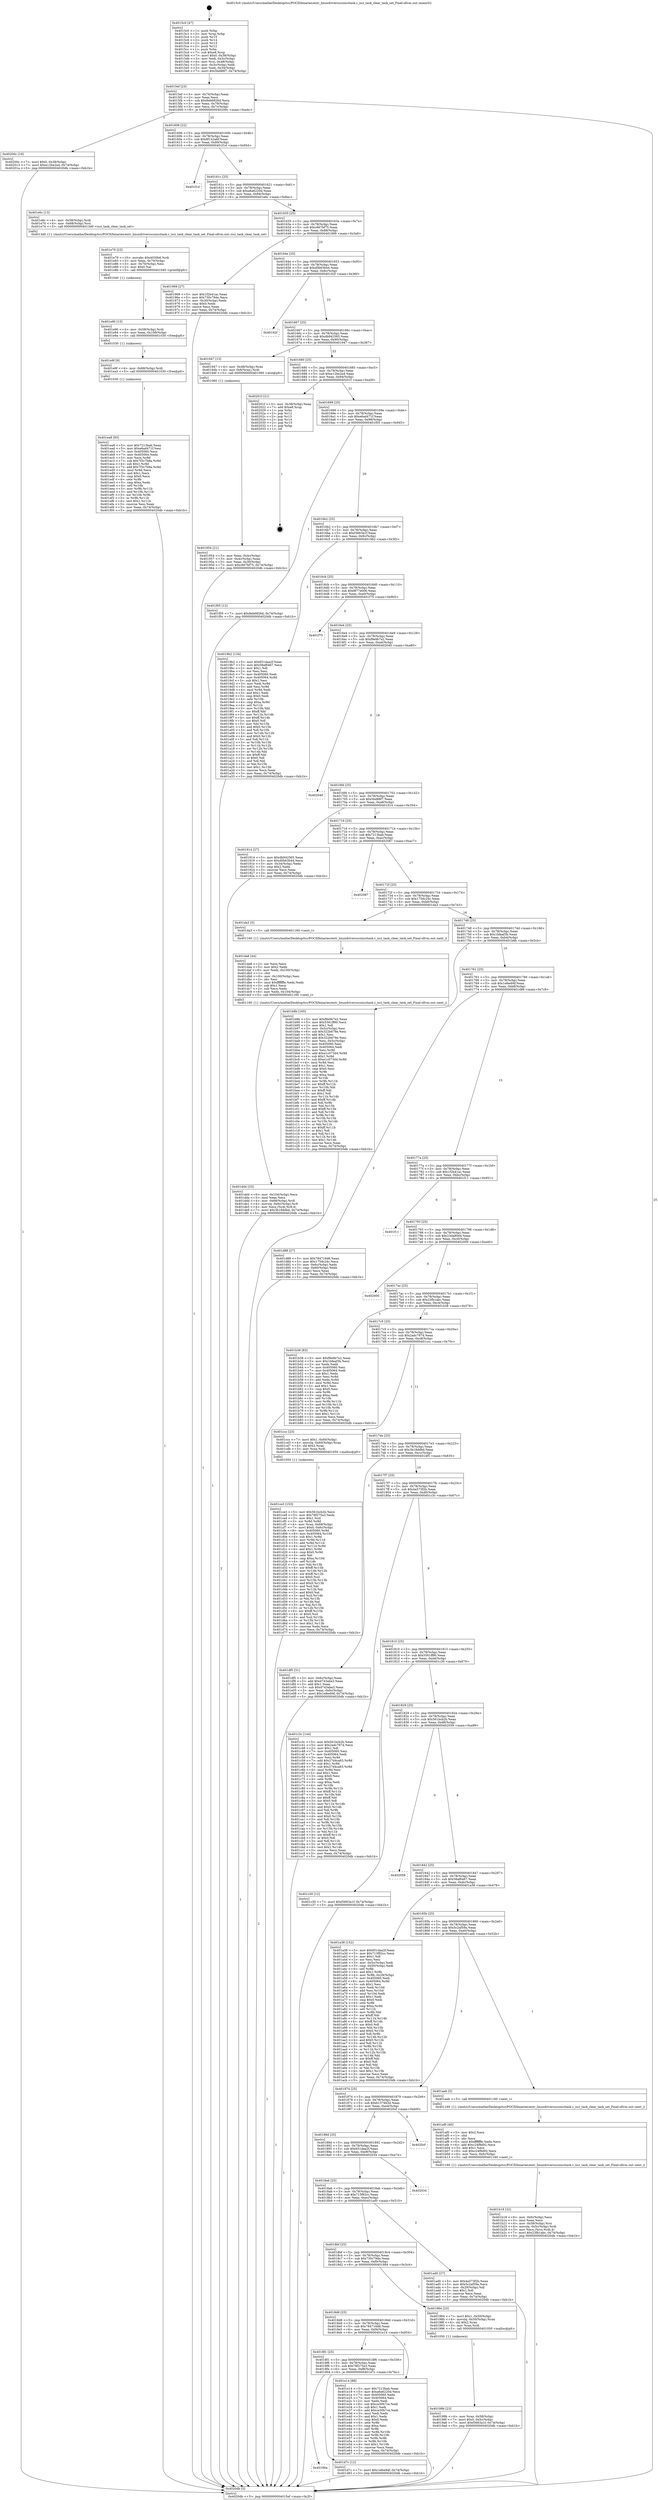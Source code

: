 digraph "0x4015c0" {
  label = "0x4015c0 (/mnt/c/Users/mathe/Desktop/tcc/POCII/binaries/extr_linuxdriversscsiiscitask.c_isci_task_clear_task_set_Final-ollvm.out::main(0))"
  labelloc = "t"
  node[shape=record]

  Entry [label="",width=0.3,height=0.3,shape=circle,fillcolor=black,style=filled]
  "0x4015ef" [label="{
     0x4015ef [23]\l
     | [instrs]\l
     &nbsp;&nbsp;0x4015ef \<+3\>: mov -0x74(%rbp),%eax\l
     &nbsp;&nbsp;0x4015f2 \<+2\>: mov %eax,%ecx\l
     &nbsp;&nbsp;0x4015f4 \<+6\>: sub $0x8eb6826d,%ecx\l
     &nbsp;&nbsp;0x4015fa \<+3\>: mov %eax,-0x78(%rbp)\l
     &nbsp;&nbsp;0x4015fd \<+3\>: mov %ecx,-0x7c(%rbp)\l
     &nbsp;&nbsp;0x401600 \<+6\>: je 000000000040200c \<main+0xa4c\>\l
  }"]
  "0x40200c" [label="{
     0x40200c [19]\l
     | [instrs]\l
     &nbsp;&nbsp;0x40200c \<+7\>: movl $0x0,-0x38(%rbp)\l
     &nbsp;&nbsp;0x402013 \<+7\>: movl $0xe12be2a4,-0x74(%rbp)\l
     &nbsp;&nbsp;0x40201a \<+5\>: jmp 00000000004020db \<main+0xb1b\>\l
  }"]
  "0x401606" [label="{
     0x401606 [22]\l
     | [instrs]\l
     &nbsp;&nbsp;0x401606 \<+5\>: jmp 000000000040160b \<main+0x4b\>\l
     &nbsp;&nbsp;0x40160b \<+3\>: mov -0x78(%rbp),%eax\l
     &nbsp;&nbsp;0x40160e \<+5\>: sub $0x8f142a6f,%eax\l
     &nbsp;&nbsp;0x401613 \<+3\>: mov %eax,-0x80(%rbp)\l
     &nbsp;&nbsp;0x401616 \<+6\>: je 0000000000401f1d \<main+0x95d\>\l
  }"]
  Exit [label="",width=0.3,height=0.3,shape=circle,fillcolor=black,style=filled,peripheries=2]
  "0x401f1d" [label="{
     0x401f1d\l
  }", style=dashed]
  "0x40161c" [label="{
     0x40161c [25]\l
     | [instrs]\l
     &nbsp;&nbsp;0x40161c \<+5\>: jmp 0000000000401621 \<main+0x61\>\l
     &nbsp;&nbsp;0x401621 \<+3\>: mov -0x78(%rbp),%eax\l
     &nbsp;&nbsp;0x401624 \<+5\>: sub $0xa6a6220d,%eax\l
     &nbsp;&nbsp;0x401629 \<+6\>: mov %eax,-0x84(%rbp)\l
     &nbsp;&nbsp;0x40162f \<+6\>: je 0000000000401e6c \<main+0x8ac\>\l
  }"]
  "0x401ea8" [label="{
     0x401ea8 [93]\l
     | [instrs]\l
     &nbsp;&nbsp;0x401ea8 \<+5\>: mov $0x7213bab,%eax\l
     &nbsp;&nbsp;0x401ead \<+5\>: mov $0xe6ad471f,%esi\l
     &nbsp;&nbsp;0x401eb2 \<+7\>: mov 0x405060,%ecx\l
     &nbsp;&nbsp;0x401eb9 \<+7\>: mov 0x405064,%edx\l
     &nbsp;&nbsp;0x401ec0 \<+3\>: mov %ecx,%r8d\l
     &nbsp;&nbsp;0x401ec3 \<+7\>: sub $0x7f3c7b8a,%r8d\l
     &nbsp;&nbsp;0x401eca \<+4\>: sub $0x1,%r8d\l
     &nbsp;&nbsp;0x401ece \<+7\>: add $0x7f3c7b8a,%r8d\l
     &nbsp;&nbsp;0x401ed5 \<+4\>: imul %r8d,%ecx\l
     &nbsp;&nbsp;0x401ed9 \<+3\>: and $0x1,%ecx\l
     &nbsp;&nbsp;0x401edc \<+3\>: cmp $0x0,%ecx\l
     &nbsp;&nbsp;0x401edf \<+4\>: sete %r9b\l
     &nbsp;&nbsp;0x401ee3 \<+3\>: cmp $0xa,%edx\l
     &nbsp;&nbsp;0x401ee6 \<+4\>: setl %r10b\l
     &nbsp;&nbsp;0x401eea \<+3\>: mov %r9b,%r11b\l
     &nbsp;&nbsp;0x401eed \<+3\>: and %r10b,%r11b\l
     &nbsp;&nbsp;0x401ef0 \<+3\>: xor %r10b,%r9b\l
     &nbsp;&nbsp;0x401ef3 \<+3\>: or %r9b,%r11b\l
     &nbsp;&nbsp;0x401ef6 \<+4\>: test $0x1,%r11b\l
     &nbsp;&nbsp;0x401efa \<+3\>: cmovne %esi,%eax\l
     &nbsp;&nbsp;0x401efd \<+3\>: mov %eax,-0x74(%rbp)\l
     &nbsp;&nbsp;0x401f00 \<+5\>: jmp 00000000004020db \<main+0xb1b\>\l
  }"]
  "0x401e6c" [label="{
     0x401e6c [13]\l
     | [instrs]\l
     &nbsp;&nbsp;0x401e6c \<+4\>: mov -0x58(%rbp),%rdi\l
     &nbsp;&nbsp;0x401e70 \<+4\>: mov -0x68(%rbp),%rsi\l
     &nbsp;&nbsp;0x401e74 \<+5\>: call 00000000004013d0 \<isci_task_clear_task_set\>\l
     | [calls]\l
     &nbsp;&nbsp;0x4013d0 \{1\} (/mnt/c/Users/mathe/Desktop/tcc/POCII/binaries/extr_linuxdriversscsiiscitask.c_isci_task_clear_task_set_Final-ollvm.out::isci_task_clear_task_set)\l
  }"]
  "0x401635" [label="{
     0x401635 [25]\l
     | [instrs]\l
     &nbsp;&nbsp;0x401635 \<+5\>: jmp 000000000040163a \<main+0x7a\>\l
     &nbsp;&nbsp;0x40163a \<+3\>: mov -0x78(%rbp),%eax\l
     &nbsp;&nbsp;0x40163d \<+5\>: sub $0xc667bf75,%eax\l
     &nbsp;&nbsp;0x401642 \<+6\>: mov %eax,-0x88(%rbp)\l
     &nbsp;&nbsp;0x401648 \<+6\>: je 0000000000401969 \<main+0x3a9\>\l
  }"]
  "0x401e9f" [label="{
     0x401e9f [9]\l
     | [instrs]\l
     &nbsp;&nbsp;0x401e9f \<+4\>: mov -0x68(%rbp),%rdi\l
     &nbsp;&nbsp;0x401ea3 \<+5\>: call 0000000000401030 \<free@plt\>\l
     | [calls]\l
     &nbsp;&nbsp;0x401030 \{1\} (unknown)\l
  }"]
  "0x401969" [label="{
     0x401969 [27]\l
     | [instrs]\l
     &nbsp;&nbsp;0x401969 \<+5\>: mov $0x1f2b41ac,%eax\l
     &nbsp;&nbsp;0x40196e \<+5\>: mov $0x730c79de,%ecx\l
     &nbsp;&nbsp;0x401973 \<+3\>: mov -0x30(%rbp),%edx\l
     &nbsp;&nbsp;0x401976 \<+3\>: cmp $0x0,%edx\l
     &nbsp;&nbsp;0x401979 \<+3\>: cmove %ecx,%eax\l
     &nbsp;&nbsp;0x40197c \<+3\>: mov %eax,-0x74(%rbp)\l
     &nbsp;&nbsp;0x40197f \<+5\>: jmp 00000000004020db \<main+0xb1b\>\l
  }"]
  "0x40164e" [label="{
     0x40164e [25]\l
     | [instrs]\l
     &nbsp;&nbsp;0x40164e \<+5\>: jmp 0000000000401653 \<main+0x93\>\l
     &nbsp;&nbsp;0x401653 \<+3\>: mov -0x78(%rbp),%eax\l
     &nbsp;&nbsp;0x401656 \<+5\>: sub $0xd0b63b44,%eax\l
     &nbsp;&nbsp;0x40165b \<+6\>: mov %eax,-0x8c(%rbp)\l
     &nbsp;&nbsp;0x401661 \<+6\>: je 000000000040192f \<main+0x36f\>\l
  }"]
  "0x401e90" [label="{
     0x401e90 [15]\l
     | [instrs]\l
     &nbsp;&nbsp;0x401e90 \<+4\>: mov -0x58(%rbp),%rdi\l
     &nbsp;&nbsp;0x401e94 \<+6\>: mov %eax,-0x108(%rbp)\l
     &nbsp;&nbsp;0x401e9a \<+5\>: call 0000000000401030 \<free@plt\>\l
     | [calls]\l
     &nbsp;&nbsp;0x401030 \{1\} (unknown)\l
  }"]
  "0x40192f" [label="{
     0x40192f\l
  }", style=dashed]
  "0x401667" [label="{
     0x401667 [25]\l
     | [instrs]\l
     &nbsp;&nbsp;0x401667 \<+5\>: jmp 000000000040166c \<main+0xac\>\l
     &nbsp;&nbsp;0x40166c \<+3\>: mov -0x78(%rbp),%eax\l
     &nbsp;&nbsp;0x40166f \<+5\>: sub $0xdb942565,%eax\l
     &nbsp;&nbsp;0x401674 \<+6\>: mov %eax,-0x90(%rbp)\l
     &nbsp;&nbsp;0x40167a \<+6\>: je 0000000000401947 \<main+0x387\>\l
  }"]
  "0x401e79" [label="{
     0x401e79 [23]\l
     | [instrs]\l
     &nbsp;&nbsp;0x401e79 \<+10\>: movabs $0x4030b6,%rdi\l
     &nbsp;&nbsp;0x401e83 \<+3\>: mov %eax,-0x70(%rbp)\l
     &nbsp;&nbsp;0x401e86 \<+3\>: mov -0x70(%rbp),%esi\l
     &nbsp;&nbsp;0x401e89 \<+2\>: mov $0x0,%al\l
     &nbsp;&nbsp;0x401e8b \<+5\>: call 0000000000401040 \<printf@plt\>\l
     | [calls]\l
     &nbsp;&nbsp;0x401040 \{1\} (unknown)\l
  }"]
  "0x401947" [label="{
     0x401947 [13]\l
     | [instrs]\l
     &nbsp;&nbsp;0x401947 \<+4\>: mov -0x48(%rbp),%rax\l
     &nbsp;&nbsp;0x40194b \<+4\>: mov 0x8(%rax),%rdi\l
     &nbsp;&nbsp;0x40194f \<+5\>: call 0000000000401060 \<atoi@plt\>\l
     | [calls]\l
     &nbsp;&nbsp;0x401060 \{1\} (unknown)\l
  }"]
  "0x401680" [label="{
     0x401680 [25]\l
     | [instrs]\l
     &nbsp;&nbsp;0x401680 \<+5\>: jmp 0000000000401685 \<main+0xc5\>\l
     &nbsp;&nbsp;0x401685 \<+3\>: mov -0x78(%rbp),%eax\l
     &nbsp;&nbsp;0x401688 \<+5\>: sub $0xe12be2a4,%eax\l
     &nbsp;&nbsp;0x40168d \<+6\>: mov %eax,-0x94(%rbp)\l
     &nbsp;&nbsp;0x401693 \<+6\>: je 000000000040201f \<main+0xa5f\>\l
  }"]
  "0x401dd4" [label="{
     0x401dd4 [33]\l
     | [instrs]\l
     &nbsp;&nbsp;0x401dd4 \<+6\>: mov -0x104(%rbp),%ecx\l
     &nbsp;&nbsp;0x401dda \<+3\>: imul %eax,%ecx\l
     &nbsp;&nbsp;0x401ddd \<+4\>: mov -0x68(%rbp),%rdi\l
     &nbsp;&nbsp;0x401de1 \<+4\>: movslq -0x6c(%rbp),%r8\l
     &nbsp;&nbsp;0x401de5 \<+4\>: mov %ecx,(%rdi,%r8,4)\l
     &nbsp;&nbsp;0x401de9 \<+7\>: movl $0x3b18ddbd,-0x74(%rbp)\l
     &nbsp;&nbsp;0x401df0 \<+5\>: jmp 00000000004020db \<main+0xb1b\>\l
  }"]
  "0x40201f" [label="{
     0x40201f [21]\l
     | [instrs]\l
     &nbsp;&nbsp;0x40201f \<+3\>: mov -0x38(%rbp),%eax\l
     &nbsp;&nbsp;0x402022 \<+7\>: add $0xe8,%rsp\l
     &nbsp;&nbsp;0x402029 \<+1\>: pop %rbx\l
     &nbsp;&nbsp;0x40202a \<+2\>: pop %r12\l
     &nbsp;&nbsp;0x40202c \<+2\>: pop %r13\l
     &nbsp;&nbsp;0x40202e \<+2\>: pop %r14\l
     &nbsp;&nbsp;0x402030 \<+2\>: pop %r15\l
     &nbsp;&nbsp;0x402032 \<+1\>: pop %rbp\l
     &nbsp;&nbsp;0x402033 \<+1\>: ret\l
  }"]
  "0x401699" [label="{
     0x401699 [25]\l
     | [instrs]\l
     &nbsp;&nbsp;0x401699 \<+5\>: jmp 000000000040169e \<main+0xde\>\l
     &nbsp;&nbsp;0x40169e \<+3\>: mov -0x78(%rbp),%eax\l
     &nbsp;&nbsp;0x4016a1 \<+5\>: sub $0xe6ad471f,%eax\l
     &nbsp;&nbsp;0x4016a6 \<+6\>: mov %eax,-0x98(%rbp)\l
     &nbsp;&nbsp;0x4016ac \<+6\>: je 0000000000401f05 \<main+0x945\>\l
  }"]
  "0x401da8" [label="{
     0x401da8 [44]\l
     | [instrs]\l
     &nbsp;&nbsp;0x401da8 \<+2\>: xor %ecx,%ecx\l
     &nbsp;&nbsp;0x401daa \<+5\>: mov $0x2,%edx\l
     &nbsp;&nbsp;0x401daf \<+6\>: mov %edx,-0x100(%rbp)\l
     &nbsp;&nbsp;0x401db5 \<+1\>: cltd\l
     &nbsp;&nbsp;0x401db6 \<+6\>: mov -0x100(%rbp),%esi\l
     &nbsp;&nbsp;0x401dbc \<+2\>: idiv %esi\l
     &nbsp;&nbsp;0x401dbe \<+6\>: imul $0xfffffffe,%edx,%edx\l
     &nbsp;&nbsp;0x401dc4 \<+3\>: sub $0x1,%ecx\l
     &nbsp;&nbsp;0x401dc7 \<+2\>: sub %ecx,%edx\l
     &nbsp;&nbsp;0x401dc9 \<+6\>: mov %edx,-0x104(%rbp)\l
     &nbsp;&nbsp;0x401dcf \<+5\>: call 0000000000401160 \<next_i\>\l
     | [calls]\l
     &nbsp;&nbsp;0x401160 \{1\} (/mnt/c/Users/mathe/Desktop/tcc/POCII/binaries/extr_linuxdriversscsiiscitask.c_isci_task_clear_task_set_Final-ollvm.out::next_i)\l
  }"]
  "0x401f05" [label="{
     0x401f05 [12]\l
     | [instrs]\l
     &nbsp;&nbsp;0x401f05 \<+7\>: movl $0x8eb6826d,-0x74(%rbp)\l
     &nbsp;&nbsp;0x401f0c \<+5\>: jmp 00000000004020db \<main+0xb1b\>\l
  }"]
  "0x4016b2" [label="{
     0x4016b2 [25]\l
     | [instrs]\l
     &nbsp;&nbsp;0x4016b2 \<+5\>: jmp 00000000004016b7 \<main+0xf7\>\l
     &nbsp;&nbsp;0x4016b7 \<+3\>: mov -0x78(%rbp),%eax\l
     &nbsp;&nbsp;0x4016ba \<+5\>: sub $0xf3663a1f,%eax\l
     &nbsp;&nbsp;0x4016bf \<+6\>: mov %eax,-0x9c(%rbp)\l
     &nbsp;&nbsp;0x4016c5 \<+6\>: je 00000000004019b2 \<main+0x3f2\>\l
  }"]
  "0x40190a" [label="{
     0x40190a\l
  }", style=dashed]
  "0x4019b2" [label="{
     0x4019b2 [134]\l
     | [instrs]\l
     &nbsp;&nbsp;0x4019b2 \<+5\>: mov $0x651daa2f,%eax\l
     &nbsp;&nbsp;0x4019b7 \<+5\>: mov $0x58af6467,%ecx\l
     &nbsp;&nbsp;0x4019bc \<+2\>: mov $0x1,%dl\l
     &nbsp;&nbsp;0x4019be \<+2\>: xor %esi,%esi\l
     &nbsp;&nbsp;0x4019c0 \<+7\>: mov 0x405060,%edi\l
     &nbsp;&nbsp;0x4019c7 \<+8\>: mov 0x405064,%r8d\l
     &nbsp;&nbsp;0x4019cf \<+3\>: sub $0x1,%esi\l
     &nbsp;&nbsp;0x4019d2 \<+3\>: mov %edi,%r9d\l
     &nbsp;&nbsp;0x4019d5 \<+3\>: add %esi,%r9d\l
     &nbsp;&nbsp;0x4019d8 \<+4\>: imul %r9d,%edi\l
     &nbsp;&nbsp;0x4019dc \<+3\>: and $0x1,%edi\l
     &nbsp;&nbsp;0x4019df \<+3\>: cmp $0x0,%edi\l
     &nbsp;&nbsp;0x4019e2 \<+4\>: sete %r10b\l
     &nbsp;&nbsp;0x4019e6 \<+4\>: cmp $0xa,%r8d\l
     &nbsp;&nbsp;0x4019ea \<+4\>: setl %r11b\l
     &nbsp;&nbsp;0x4019ee \<+3\>: mov %r10b,%bl\l
     &nbsp;&nbsp;0x4019f1 \<+3\>: xor $0xff,%bl\l
     &nbsp;&nbsp;0x4019f4 \<+3\>: mov %r11b,%r14b\l
     &nbsp;&nbsp;0x4019f7 \<+4\>: xor $0xff,%r14b\l
     &nbsp;&nbsp;0x4019fb \<+3\>: xor $0x0,%dl\l
     &nbsp;&nbsp;0x4019fe \<+3\>: mov %bl,%r15b\l
     &nbsp;&nbsp;0x401a01 \<+4\>: and $0x0,%r15b\l
     &nbsp;&nbsp;0x401a05 \<+3\>: and %dl,%r10b\l
     &nbsp;&nbsp;0x401a08 \<+3\>: mov %r14b,%r12b\l
     &nbsp;&nbsp;0x401a0b \<+4\>: and $0x0,%r12b\l
     &nbsp;&nbsp;0x401a0f \<+3\>: and %dl,%r11b\l
     &nbsp;&nbsp;0x401a12 \<+3\>: or %r10b,%r15b\l
     &nbsp;&nbsp;0x401a15 \<+3\>: or %r11b,%r12b\l
     &nbsp;&nbsp;0x401a18 \<+3\>: xor %r12b,%r15b\l
     &nbsp;&nbsp;0x401a1b \<+3\>: or %r14b,%bl\l
     &nbsp;&nbsp;0x401a1e \<+3\>: xor $0xff,%bl\l
     &nbsp;&nbsp;0x401a21 \<+3\>: or $0x0,%dl\l
     &nbsp;&nbsp;0x401a24 \<+2\>: and %dl,%bl\l
     &nbsp;&nbsp;0x401a26 \<+3\>: or %bl,%r15b\l
     &nbsp;&nbsp;0x401a29 \<+4\>: test $0x1,%r15b\l
     &nbsp;&nbsp;0x401a2d \<+3\>: cmovne %ecx,%eax\l
     &nbsp;&nbsp;0x401a30 \<+3\>: mov %eax,-0x74(%rbp)\l
     &nbsp;&nbsp;0x401a33 \<+5\>: jmp 00000000004020db \<main+0xb1b\>\l
  }"]
  "0x4016cb" [label="{
     0x4016cb [25]\l
     | [instrs]\l
     &nbsp;&nbsp;0x4016cb \<+5\>: jmp 00000000004016d0 \<main+0x110\>\l
     &nbsp;&nbsp;0x4016d0 \<+3\>: mov -0x78(%rbp),%eax\l
     &nbsp;&nbsp;0x4016d3 \<+5\>: sub $0xf877e006,%eax\l
     &nbsp;&nbsp;0x4016d8 \<+6\>: mov %eax,-0xa0(%rbp)\l
     &nbsp;&nbsp;0x4016de \<+6\>: je 0000000000401f75 \<main+0x9b5\>\l
  }"]
  "0x401d7c" [label="{
     0x401d7c [12]\l
     | [instrs]\l
     &nbsp;&nbsp;0x401d7c \<+7\>: movl $0x1efee94f,-0x74(%rbp)\l
     &nbsp;&nbsp;0x401d83 \<+5\>: jmp 00000000004020db \<main+0xb1b\>\l
  }"]
  "0x401f75" [label="{
     0x401f75\l
  }", style=dashed]
  "0x4016e4" [label="{
     0x4016e4 [25]\l
     | [instrs]\l
     &nbsp;&nbsp;0x4016e4 \<+5\>: jmp 00000000004016e9 \<main+0x129\>\l
     &nbsp;&nbsp;0x4016e9 \<+3\>: mov -0x78(%rbp),%eax\l
     &nbsp;&nbsp;0x4016ec \<+5\>: sub $0xf9e9b7e2,%eax\l
     &nbsp;&nbsp;0x4016f1 \<+6\>: mov %eax,-0xa4(%rbp)\l
     &nbsp;&nbsp;0x4016f7 \<+6\>: je 0000000000402040 \<main+0xa80\>\l
  }"]
  "0x4018f1" [label="{
     0x4018f1 [25]\l
     | [instrs]\l
     &nbsp;&nbsp;0x4018f1 \<+5\>: jmp 00000000004018f6 \<main+0x336\>\l
     &nbsp;&nbsp;0x4018f6 \<+3\>: mov -0x78(%rbp),%eax\l
     &nbsp;&nbsp;0x4018f9 \<+5\>: sub $0x78f275a3,%eax\l
     &nbsp;&nbsp;0x4018fe \<+6\>: mov %eax,-0xf8(%rbp)\l
     &nbsp;&nbsp;0x401904 \<+6\>: je 0000000000401d7c \<main+0x7bc\>\l
  }"]
  "0x402040" [label="{
     0x402040\l
  }", style=dashed]
  "0x4016fd" [label="{
     0x4016fd [25]\l
     | [instrs]\l
     &nbsp;&nbsp;0x4016fd \<+5\>: jmp 0000000000401702 \<main+0x142\>\l
     &nbsp;&nbsp;0x401702 \<+3\>: mov -0x78(%rbp),%eax\l
     &nbsp;&nbsp;0x401705 \<+5\>: sub $0x5bd88f7,%eax\l
     &nbsp;&nbsp;0x40170a \<+6\>: mov %eax,-0xa8(%rbp)\l
     &nbsp;&nbsp;0x401710 \<+6\>: je 0000000000401914 \<main+0x354\>\l
  }"]
  "0x401e14" [label="{
     0x401e14 [88]\l
     | [instrs]\l
     &nbsp;&nbsp;0x401e14 \<+5\>: mov $0x7213bab,%eax\l
     &nbsp;&nbsp;0x401e19 \<+5\>: mov $0xa6a6220d,%ecx\l
     &nbsp;&nbsp;0x401e1e \<+7\>: mov 0x405060,%edx\l
     &nbsp;&nbsp;0x401e25 \<+7\>: mov 0x405064,%esi\l
     &nbsp;&nbsp;0x401e2c \<+2\>: mov %edx,%edi\l
     &nbsp;&nbsp;0x401e2e \<+6\>: sub $0xce30b7ce,%edi\l
     &nbsp;&nbsp;0x401e34 \<+3\>: sub $0x1,%edi\l
     &nbsp;&nbsp;0x401e37 \<+6\>: add $0xce30b7ce,%edi\l
     &nbsp;&nbsp;0x401e3d \<+3\>: imul %edi,%edx\l
     &nbsp;&nbsp;0x401e40 \<+3\>: and $0x1,%edx\l
     &nbsp;&nbsp;0x401e43 \<+3\>: cmp $0x0,%edx\l
     &nbsp;&nbsp;0x401e46 \<+4\>: sete %r8b\l
     &nbsp;&nbsp;0x401e4a \<+3\>: cmp $0xa,%esi\l
     &nbsp;&nbsp;0x401e4d \<+4\>: setl %r9b\l
     &nbsp;&nbsp;0x401e51 \<+3\>: mov %r8b,%r10b\l
     &nbsp;&nbsp;0x401e54 \<+3\>: and %r9b,%r10b\l
     &nbsp;&nbsp;0x401e57 \<+3\>: xor %r9b,%r8b\l
     &nbsp;&nbsp;0x401e5a \<+3\>: or %r8b,%r10b\l
     &nbsp;&nbsp;0x401e5d \<+4\>: test $0x1,%r10b\l
     &nbsp;&nbsp;0x401e61 \<+3\>: cmovne %ecx,%eax\l
     &nbsp;&nbsp;0x401e64 \<+3\>: mov %eax,-0x74(%rbp)\l
     &nbsp;&nbsp;0x401e67 \<+5\>: jmp 00000000004020db \<main+0xb1b\>\l
  }"]
  "0x401914" [label="{
     0x401914 [27]\l
     | [instrs]\l
     &nbsp;&nbsp;0x401914 \<+5\>: mov $0xdb942565,%eax\l
     &nbsp;&nbsp;0x401919 \<+5\>: mov $0xd0b63b44,%ecx\l
     &nbsp;&nbsp;0x40191e \<+3\>: mov -0x34(%rbp),%edx\l
     &nbsp;&nbsp;0x401921 \<+3\>: cmp $0x2,%edx\l
     &nbsp;&nbsp;0x401924 \<+3\>: cmovne %ecx,%eax\l
     &nbsp;&nbsp;0x401927 \<+3\>: mov %eax,-0x74(%rbp)\l
     &nbsp;&nbsp;0x40192a \<+5\>: jmp 00000000004020db \<main+0xb1b\>\l
  }"]
  "0x401716" [label="{
     0x401716 [25]\l
     | [instrs]\l
     &nbsp;&nbsp;0x401716 \<+5\>: jmp 000000000040171b \<main+0x15b\>\l
     &nbsp;&nbsp;0x40171b \<+3\>: mov -0x78(%rbp),%eax\l
     &nbsp;&nbsp;0x40171e \<+5\>: sub $0x7213bab,%eax\l
     &nbsp;&nbsp;0x401723 \<+6\>: mov %eax,-0xac(%rbp)\l
     &nbsp;&nbsp;0x401729 \<+6\>: je 0000000000402087 \<main+0xac7\>\l
  }"]
  "0x4020db" [label="{
     0x4020db [5]\l
     | [instrs]\l
     &nbsp;&nbsp;0x4020db \<+5\>: jmp 00000000004015ef \<main+0x2f\>\l
  }"]
  "0x4015c0" [label="{
     0x4015c0 [47]\l
     | [instrs]\l
     &nbsp;&nbsp;0x4015c0 \<+1\>: push %rbp\l
     &nbsp;&nbsp;0x4015c1 \<+3\>: mov %rsp,%rbp\l
     &nbsp;&nbsp;0x4015c4 \<+2\>: push %r15\l
     &nbsp;&nbsp;0x4015c6 \<+2\>: push %r14\l
     &nbsp;&nbsp;0x4015c8 \<+2\>: push %r13\l
     &nbsp;&nbsp;0x4015ca \<+2\>: push %r12\l
     &nbsp;&nbsp;0x4015cc \<+1\>: push %rbx\l
     &nbsp;&nbsp;0x4015cd \<+7\>: sub $0xe8,%rsp\l
     &nbsp;&nbsp;0x4015d4 \<+7\>: movl $0x0,-0x38(%rbp)\l
     &nbsp;&nbsp;0x4015db \<+3\>: mov %edi,-0x3c(%rbp)\l
     &nbsp;&nbsp;0x4015de \<+4\>: mov %rsi,-0x48(%rbp)\l
     &nbsp;&nbsp;0x4015e2 \<+3\>: mov -0x3c(%rbp),%edi\l
     &nbsp;&nbsp;0x4015e5 \<+3\>: mov %edi,-0x34(%rbp)\l
     &nbsp;&nbsp;0x4015e8 \<+7\>: movl $0x5bd88f7,-0x74(%rbp)\l
  }"]
  "0x401954" [label="{
     0x401954 [21]\l
     | [instrs]\l
     &nbsp;&nbsp;0x401954 \<+3\>: mov %eax,-0x4c(%rbp)\l
     &nbsp;&nbsp;0x401957 \<+3\>: mov -0x4c(%rbp),%eax\l
     &nbsp;&nbsp;0x40195a \<+3\>: mov %eax,-0x30(%rbp)\l
     &nbsp;&nbsp;0x40195d \<+7\>: movl $0xc667bf75,-0x74(%rbp)\l
     &nbsp;&nbsp;0x401964 \<+5\>: jmp 00000000004020db \<main+0xb1b\>\l
  }"]
  "0x401ce3" [label="{
     0x401ce3 [153]\l
     | [instrs]\l
     &nbsp;&nbsp;0x401ce3 \<+5\>: mov $0x561bcb2b,%ecx\l
     &nbsp;&nbsp;0x401ce8 \<+5\>: mov $0x78f275a3,%edx\l
     &nbsp;&nbsp;0x401ced \<+3\>: mov $0x1,%sil\l
     &nbsp;&nbsp;0x401cf0 \<+3\>: xor %r8d,%r8d\l
     &nbsp;&nbsp;0x401cf3 \<+4\>: mov %rax,-0x68(%rbp)\l
     &nbsp;&nbsp;0x401cf7 \<+7\>: movl $0x0,-0x6c(%rbp)\l
     &nbsp;&nbsp;0x401cfe \<+8\>: mov 0x405060,%r9d\l
     &nbsp;&nbsp;0x401d06 \<+8\>: mov 0x405064,%r10d\l
     &nbsp;&nbsp;0x401d0e \<+4\>: sub $0x1,%r8d\l
     &nbsp;&nbsp;0x401d12 \<+3\>: mov %r9d,%r11d\l
     &nbsp;&nbsp;0x401d15 \<+3\>: add %r8d,%r11d\l
     &nbsp;&nbsp;0x401d18 \<+4\>: imul %r11d,%r9d\l
     &nbsp;&nbsp;0x401d1c \<+4\>: and $0x1,%r9d\l
     &nbsp;&nbsp;0x401d20 \<+4\>: cmp $0x0,%r9d\l
     &nbsp;&nbsp;0x401d24 \<+3\>: sete %bl\l
     &nbsp;&nbsp;0x401d27 \<+4\>: cmp $0xa,%r10d\l
     &nbsp;&nbsp;0x401d2b \<+4\>: setl %r14b\l
     &nbsp;&nbsp;0x401d2f \<+3\>: mov %bl,%r15b\l
     &nbsp;&nbsp;0x401d32 \<+4\>: xor $0xff,%r15b\l
     &nbsp;&nbsp;0x401d36 \<+3\>: mov %r14b,%r12b\l
     &nbsp;&nbsp;0x401d39 \<+4\>: xor $0xff,%r12b\l
     &nbsp;&nbsp;0x401d3d \<+4\>: xor $0x0,%sil\l
     &nbsp;&nbsp;0x401d41 \<+3\>: mov %r15b,%r13b\l
     &nbsp;&nbsp;0x401d44 \<+4\>: and $0x0,%r13b\l
     &nbsp;&nbsp;0x401d48 \<+3\>: and %sil,%bl\l
     &nbsp;&nbsp;0x401d4b \<+3\>: mov %r12b,%al\l
     &nbsp;&nbsp;0x401d4e \<+2\>: and $0x0,%al\l
     &nbsp;&nbsp;0x401d50 \<+3\>: and %sil,%r14b\l
     &nbsp;&nbsp;0x401d53 \<+3\>: or %bl,%r13b\l
     &nbsp;&nbsp;0x401d56 \<+3\>: or %r14b,%al\l
     &nbsp;&nbsp;0x401d59 \<+3\>: xor %al,%r13b\l
     &nbsp;&nbsp;0x401d5c \<+3\>: or %r12b,%r15b\l
     &nbsp;&nbsp;0x401d5f \<+4\>: xor $0xff,%r15b\l
     &nbsp;&nbsp;0x401d63 \<+4\>: or $0x0,%sil\l
     &nbsp;&nbsp;0x401d67 \<+3\>: and %sil,%r15b\l
     &nbsp;&nbsp;0x401d6a \<+3\>: or %r15b,%r13b\l
     &nbsp;&nbsp;0x401d6d \<+4\>: test $0x1,%r13b\l
     &nbsp;&nbsp;0x401d71 \<+3\>: cmovne %edx,%ecx\l
     &nbsp;&nbsp;0x401d74 \<+3\>: mov %ecx,-0x74(%rbp)\l
     &nbsp;&nbsp;0x401d77 \<+5\>: jmp 00000000004020db \<main+0xb1b\>\l
  }"]
  "0x402087" [label="{
     0x402087\l
  }", style=dashed]
  "0x40172f" [label="{
     0x40172f [25]\l
     | [instrs]\l
     &nbsp;&nbsp;0x40172f \<+5\>: jmp 0000000000401734 \<main+0x174\>\l
     &nbsp;&nbsp;0x401734 \<+3\>: mov -0x78(%rbp),%eax\l
     &nbsp;&nbsp;0x401737 \<+5\>: sub $0x175dc24c,%eax\l
     &nbsp;&nbsp;0x40173c \<+6\>: mov %eax,-0xb0(%rbp)\l
     &nbsp;&nbsp;0x401742 \<+6\>: je 0000000000401da3 \<main+0x7e3\>\l
  }"]
  "0x401b18" [label="{
     0x401b18 [32]\l
     | [instrs]\l
     &nbsp;&nbsp;0x401b18 \<+6\>: mov -0xfc(%rbp),%ecx\l
     &nbsp;&nbsp;0x401b1e \<+3\>: imul %eax,%ecx\l
     &nbsp;&nbsp;0x401b21 \<+4\>: mov -0x58(%rbp),%rsi\l
     &nbsp;&nbsp;0x401b25 \<+4\>: movslq -0x5c(%rbp),%rdi\l
     &nbsp;&nbsp;0x401b29 \<+3\>: mov %ecx,(%rsi,%rdi,4)\l
     &nbsp;&nbsp;0x401b2c \<+7\>: movl $0x23fb1abc,-0x74(%rbp)\l
     &nbsp;&nbsp;0x401b33 \<+5\>: jmp 00000000004020db \<main+0xb1b\>\l
  }"]
  "0x401da3" [label="{
     0x401da3 [5]\l
     | [instrs]\l
     &nbsp;&nbsp;0x401da3 \<+5\>: call 0000000000401160 \<next_i\>\l
     | [calls]\l
     &nbsp;&nbsp;0x401160 \{1\} (/mnt/c/Users/mathe/Desktop/tcc/POCII/binaries/extr_linuxdriversscsiiscitask.c_isci_task_clear_task_set_Final-ollvm.out::next_i)\l
  }"]
  "0x401748" [label="{
     0x401748 [25]\l
     | [instrs]\l
     &nbsp;&nbsp;0x401748 \<+5\>: jmp 000000000040174d \<main+0x18d\>\l
     &nbsp;&nbsp;0x40174d \<+3\>: mov -0x78(%rbp),%eax\l
     &nbsp;&nbsp;0x401750 \<+5\>: sub $0x1bfaaf3b,%eax\l
     &nbsp;&nbsp;0x401755 \<+6\>: mov %eax,-0xb4(%rbp)\l
     &nbsp;&nbsp;0x40175b \<+6\>: je 0000000000401b8b \<main+0x5cb\>\l
  }"]
  "0x401af0" [label="{
     0x401af0 [40]\l
     | [instrs]\l
     &nbsp;&nbsp;0x401af0 \<+5\>: mov $0x2,%ecx\l
     &nbsp;&nbsp;0x401af5 \<+1\>: cltd\l
     &nbsp;&nbsp;0x401af6 \<+2\>: idiv %ecx\l
     &nbsp;&nbsp;0x401af8 \<+6\>: imul $0xfffffffe,%edx,%ecx\l
     &nbsp;&nbsp;0x401afe \<+6\>: add $0xc24f9d92,%ecx\l
     &nbsp;&nbsp;0x401b04 \<+3\>: add $0x1,%ecx\l
     &nbsp;&nbsp;0x401b07 \<+6\>: sub $0xc24f9d92,%ecx\l
     &nbsp;&nbsp;0x401b0d \<+6\>: mov %ecx,-0xfc(%rbp)\l
     &nbsp;&nbsp;0x401b13 \<+5\>: call 0000000000401160 \<next_i\>\l
     | [calls]\l
     &nbsp;&nbsp;0x401160 \{1\} (/mnt/c/Users/mathe/Desktop/tcc/POCII/binaries/extr_linuxdriversscsiiscitask.c_isci_task_clear_task_set_Final-ollvm.out::next_i)\l
  }"]
  "0x401b8b" [label="{
     0x401b8b [165]\l
     | [instrs]\l
     &nbsp;&nbsp;0x401b8b \<+5\>: mov $0xf9e9b7e2,%eax\l
     &nbsp;&nbsp;0x401b90 \<+5\>: mov $0x5561ff90,%ecx\l
     &nbsp;&nbsp;0x401b95 \<+2\>: mov $0x1,%dl\l
     &nbsp;&nbsp;0x401b97 \<+3\>: mov -0x5c(%rbp),%esi\l
     &nbsp;&nbsp;0x401b9a \<+6\>: sub $0x322b678e,%esi\l
     &nbsp;&nbsp;0x401ba0 \<+3\>: add $0x1,%esi\l
     &nbsp;&nbsp;0x401ba3 \<+6\>: add $0x322b678e,%esi\l
     &nbsp;&nbsp;0x401ba9 \<+3\>: mov %esi,-0x5c(%rbp)\l
     &nbsp;&nbsp;0x401bac \<+7\>: mov 0x405060,%esi\l
     &nbsp;&nbsp;0x401bb3 \<+7\>: mov 0x405064,%edi\l
     &nbsp;&nbsp;0x401bba \<+3\>: mov %esi,%r8d\l
     &nbsp;&nbsp;0x401bbd \<+7\>: add $0xe1c073d4,%r8d\l
     &nbsp;&nbsp;0x401bc4 \<+4\>: sub $0x1,%r8d\l
     &nbsp;&nbsp;0x401bc8 \<+7\>: sub $0xe1c073d4,%r8d\l
     &nbsp;&nbsp;0x401bcf \<+4\>: imul %r8d,%esi\l
     &nbsp;&nbsp;0x401bd3 \<+3\>: and $0x1,%esi\l
     &nbsp;&nbsp;0x401bd6 \<+3\>: cmp $0x0,%esi\l
     &nbsp;&nbsp;0x401bd9 \<+4\>: sete %r9b\l
     &nbsp;&nbsp;0x401bdd \<+3\>: cmp $0xa,%edi\l
     &nbsp;&nbsp;0x401be0 \<+4\>: setl %r10b\l
     &nbsp;&nbsp;0x401be4 \<+3\>: mov %r9b,%r11b\l
     &nbsp;&nbsp;0x401be7 \<+4\>: xor $0xff,%r11b\l
     &nbsp;&nbsp;0x401beb \<+3\>: mov %r10b,%bl\l
     &nbsp;&nbsp;0x401bee \<+3\>: xor $0xff,%bl\l
     &nbsp;&nbsp;0x401bf1 \<+3\>: xor $0x1,%dl\l
     &nbsp;&nbsp;0x401bf4 \<+3\>: mov %r11b,%r14b\l
     &nbsp;&nbsp;0x401bf7 \<+4\>: and $0xff,%r14b\l
     &nbsp;&nbsp;0x401bfb \<+3\>: and %dl,%r9b\l
     &nbsp;&nbsp;0x401bfe \<+3\>: mov %bl,%r15b\l
     &nbsp;&nbsp;0x401c01 \<+4\>: and $0xff,%r15b\l
     &nbsp;&nbsp;0x401c05 \<+3\>: and %dl,%r10b\l
     &nbsp;&nbsp;0x401c08 \<+3\>: or %r9b,%r14b\l
     &nbsp;&nbsp;0x401c0b \<+3\>: or %r10b,%r15b\l
     &nbsp;&nbsp;0x401c0e \<+3\>: xor %r15b,%r14b\l
     &nbsp;&nbsp;0x401c11 \<+3\>: or %bl,%r11b\l
     &nbsp;&nbsp;0x401c14 \<+4\>: xor $0xff,%r11b\l
     &nbsp;&nbsp;0x401c18 \<+3\>: or $0x1,%dl\l
     &nbsp;&nbsp;0x401c1b \<+3\>: and %dl,%r11b\l
     &nbsp;&nbsp;0x401c1e \<+3\>: or %r11b,%r14b\l
     &nbsp;&nbsp;0x401c21 \<+4\>: test $0x1,%r14b\l
     &nbsp;&nbsp;0x401c25 \<+3\>: cmovne %ecx,%eax\l
     &nbsp;&nbsp;0x401c28 \<+3\>: mov %eax,-0x74(%rbp)\l
     &nbsp;&nbsp;0x401c2b \<+5\>: jmp 00000000004020db \<main+0xb1b\>\l
  }"]
  "0x401761" [label="{
     0x401761 [25]\l
     | [instrs]\l
     &nbsp;&nbsp;0x401761 \<+5\>: jmp 0000000000401766 \<main+0x1a6\>\l
     &nbsp;&nbsp;0x401766 \<+3\>: mov -0x78(%rbp),%eax\l
     &nbsp;&nbsp;0x401769 \<+5\>: sub $0x1efee94f,%eax\l
     &nbsp;&nbsp;0x40176e \<+6\>: mov %eax,-0xb8(%rbp)\l
     &nbsp;&nbsp;0x401774 \<+6\>: je 0000000000401d88 \<main+0x7c8\>\l
  }"]
  "0x40199b" [label="{
     0x40199b [23]\l
     | [instrs]\l
     &nbsp;&nbsp;0x40199b \<+4\>: mov %rax,-0x58(%rbp)\l
     &nbsp;&nbsp;0x40199f \<+7\>: movl $0x0,-0x5c(%rbp)\l
     &nbsp;&nbsp;0x4019a6 \<+7\>: movl $0xf3663a1f,-0x74(%rbp)\l
     &nbsp;&nbsp;0x4019ad \<+5\>: jmp 00000000004020db \<main+0xb1b\>\l
  }"]
  "0x401d88" [label="{
     0x401d88 [27]\l
     | [instrs]\l
     &nbsp;&nbsp;0x401d88 \<+5\>: mov $0x784716d8,%eax\l
     &nbsp;&nbsp;0x401d8d \<+5\>: mov $0x175dc24c,%ecx\l
     &nbsp;&nbsp;0x401d92 \<+3\>: mov -0x6c(%rbp),%edx\l
     &nbsp;&nbsp;0x401d95 \<+3\>: cmp -0x60(%rbp),%edx\l
     &nbsp;&nbsp;0x401d98 \<+3\>: cmovl %ecx,%eax\l
     &nbsp;&nbsp;0x401d9b \<+3\>: mov %eax,-0x74(%rbp)\l
     &nbsp;&nbsp;0x401d9e \<+5\>: jmp 00000000004020db \<main+0xb1b\>\l
  }"]
  "0x40177a" [label="{
     0x40177a [25]\l
     | [instrs]\l
     &nbsp;&nbsp;0x40177a \<+5\>: jmp 000000000040177f \<main+0x1bf\>\l
     &nbsp;&nbsp;0x40177f \<+3\>: mov -0x78(%rbp),%eax\l
     &nbsp;&nbsp;0x401782 \<+5\>: sub $0x1f2b41ac,%eax\l
     &nbsp;&nbsp;0x401787 \<+6\>: mov %eax,-0xbc(%rbp)\l
     &nbsp;&nbsp;0x40178d \<+6\>: je 0000000000401f11 \<main+0x951\>\l
  }"]
  "0x4018d8" [label="{
     0x4018d8 [25]\l
     | [instrs]\l
     &nbsp;&nbsp;0x4018d8 \<+5\>: jmp 00000000004018dd \<main+0x31d\>\l
     &nbsp;&nbsp;0x4018dd \<+3\>: mov -0x78(%rbp),%eax\l
     &nbsp;&nbsp;0x4018e0 \<+5\>: sub $0x784716d8,%eax\l
     &nbsp;&nbsp;0x4018e5 \<+6\>: mov %eax,-0xf4(%rbp)\l
     &nbsp;&nbsp;0x4018eb \<+6\>: je 0000000000401e14 \<main+0x854\>\l
  }"]
  "0x401f11" [label="{
     0x401f11\l
  }", style=dashed]
  "0x401793" [label="{
     0x401793 [25]\l
     | [instrs]\l
     &nbsp;&nbsp;0x401793 \<+5\>: jmp 0000000000401798 \<main+0x1d8\>\l
     &nbsp;&nbsp;0x401798 \<+3\>: mov -0x78(%rbp),%eax\l
     &nbsp;&nbsp;0x40179b \<+5\>: sub $0x23da80d4,%eax\l
     &nbsp;&nbsp;0x4017a0 \<+6\>: mov %eax,-0xc0(%rbp)\l
     &nbsp;&nbsp;0x4017a6 \<+6\>: je 0000000000402000 \<main+0xa40\>\l
  }"]
  "0x401984" [label="{
     0x401984 [23]\l
     | [instrs]\l
     &nbsp;&nbsp;0x401984 \<+7\>: movl $0x1,-0x50(%rbp)\l
     &nbsp;&nbsp;0x40198b \<+4\>: movslq -0x50(%rbp),%rax\l
     &nbsp;&nbsp;0x40198f \<+4\>: shl $0x2,%rax\l
     &nbsp;&nbsp;0x401993 \<+3\>: mov %rax,%rdi\l
     &nbsp;&nbsp;0x401996 \<+5\>: call 0000000000401050 \<malloc@plt\>\l
     | [calls]\l
     &nbsp;&nbsp;0x401050 \{1\} (unknown)\l
  }"]
  "0x402000" [label="{
     0x402000\l
  }", style=dashed]
  "0x4017ac" [label="{
     0x4017ac [25]\l
     | [instrs]\l
     &nbsp;&nbsp;0x4017ac \<+5\>: jmp 00000000004017b1 \<main+0x1f1\>\l
     &nbsp;&nbsp;0x4017b1 \<+3\>: mov -0x78(%rbp),%eax\l
     &nbsp;&nbsp;0x4017b4 \<+5\>: sub $0x23fb1abc,%eax\l
     &nbsp;&nbsp;0x4017b9 \<+6\>: mov %eax,-0xc4(%rbp)\l
     &nbsp;&nbsp;0x4017bf \<+6\>: je 0000000000401b38 \<main+0x578\>\l
  }"]
  "0x4018bf" [label="{
     0x4018bf [25]\l
     | [instrs]\l
     &nbsp;&nbsp;0x4018bf \<+5\>: jmp 00000000004018c4 \<main+0x304\>\l
     &nbsp;&nbsp;0x4018c4 \<+3\>: mov -0x78(%rbp),%eax\l
     &nbsp;&nbsp;0x4018c7 \<+5\>: sub $0x730c79de,%eax\l
     &nbsp;&nbsp;0x4018cc \<+6\>: mov %eax,-0xf0(%rbp)\l
     &nbsp;&nbsp;0x4018d2 \<+6\>: je 0000000000401984 \<main+0x3c4\>\l
  }"]
  "0x401b38" [label="{
     0x401b38 [83]\l
     | [instrs]\l
     &nbsp;&nbsp;0x401b38 \<+5\>: mov $0xf9e9b7e2,%eax\l
     &nbsp;&nbsp;0x401b3d \<+5\>: mov $0x1bfaaf3b,%ecx\l
     &nbsp;&nbsp;0x401b42 \<+2\>: xor %edx,%edx\l
     &nbsp;&nbsp;0x401b44 \<+7\>: mov 0x405060,%esi\l
     &nbsp;&nbsp;0x401b4b \<+7\>: mov 0x405064,%edi\l
     &nbsp;&nbsp;0x401b52 \<+3\>: sub $0x1,%edx\l
     &nbsp;&nbsp;0x401b55 \<+3\>: mov %esi,%r8d\l
     &nbsp;&nbsp;0x401b58 \<+3\>: add %edx,%r8d\l
     &nbsp;&nbsp;0x401b5b \<+4\>: imul %r8d,%esi\l
     &nbsp;&nbsp;0x401b5f \<+3\>: and $0x1,%esi\l
     &nbsp;&nbsp;0x401b62 \<+3\>: cmp $0x0,%esi\l
     &nbsp;&nbsp;0x401b65 \<+4\>: sete %r9b\l
     &nbsp;&nbsp;0x401b69 \<+3\>: cmp $0xa,%edi\l
     &nbsp;&nbsp;0x401b6c \<+4\>: setl %r10b\l
     &nbsp;&nbsp;0x401b70 \<+3\>: mov %r9b,%r11b\l
     &nbsp;&nbsp;0x401b73 \<+3\>: and %r10b,%r11b\l
     &nbsp;&nbsp;0x401b76 \<+3\>: xor %r10b,%r9b\l
     &nbsp;&nbsp;0x401b79 \<+3\>: or %r9b,%r11b\l
     &nbsp;&nbsp;0x401b7c \<+4\>: test $0x1,%r11b\l
     &nbsp;&nbsp;0x401b80 \<+3\>: cmovne %ecx,%eax\l
     &nbsp;&nbsp;0x401b83 \<+3\>: mov %eax,-0x74(%rbp)\l
     &nbsp;&nbsp;0x401b86 \<+5\>: jmp 00000000004020db \<main+0xb1b\>\l
  }"]
  "0x4017c5" [label="{
     0x4017c5 [25]\l
     | [instrs]\l
     &nbsp;&nbsp;0x4017c5 \<+5\>: jmp 00000000004017ca \<main+0x20a\>\l
     &nbsp;&nbsp;0x4017ca \<+3\>: mov -0x78(%rbp),%eax\l
     &nbsp;&nbsp;0x4017cd \<+5\>: sub $0x2adc787d,%eax\l
     &nbsp;&nbsp;0x4017d2 \<+6\>: mov %eax,-0xc8(%rbp)\l
     &nbsp;&nbsp;0x4017d8 \<+6\>: je 0000000000401ccc \<main+0x70c\>\l
  }"]
  "0x401ad0" [label="{
     0x401ad0 [27]\l
     | [instrs]\l
     &nbsp;&nbsp;0x401ad0 \<+5\>: mov $0x4a573f2b,%eax\l
     &nbsp;&nbsp;0x401ad5 \<+5\>: mov $0x5c2af59a,%ecx\l
     &nbsp;&nbsp;0x401ada \<+3\>: mov -0x29(%rbp),%dl\l
     &nbsp;&nbsp;0x401add \<+3\>: test $0x1,%dl\l
     &nbsp;&nbsp;0x401ae0 \<+3\>: cmovne %ecx,%eax\l
     &nbsp;&nbsp;0x401ae3 \<+3\>: mov %eax,-0x74(%rbp)\l
     &nbsp;&nbsp;0x401ae6 \<+5\>: jmp 00000000004020db \<main+0xb1b\>\l
  }"]
  "0x401ccc" [label="{
     0x401ccc [23]\l
     | [instrs]\l
     &nbsp;&nbsp;0x401ccc \<+7\>: movl $0x1,-0x60(%rbp)\l
     &nbsp;&nbsp;0x401cd3 \<+4\>: movslq -0x60(%rbp),%rax\l
     &nbsp;&nbsp;0x401cd7 \<+4\>: shl $0x2,%rax\l
     &nbsp;&nbsp;0x401cdb \<+3\>: mov %rax,%rdi\l
     &nbsp;&nbsp;0x401cde \<+5\>: call 0000000000401050 \<malloc@plt\>\l
     | [calls]\l
     &nbsp;&nbsp;0x401050 \{1\} (unknown)\l
  }"]
  "0x4017de" [label="{
     0x4017de [25]\l
     | [instrs]\l
     &nbsp;&nbsp;0x4017de \<+5\>: jmp 00000000004017e3 \<main+0x223\>\l
     &nbsp;&nbsp;0x4017e3 \<+3\>: mov -0x78(%rbp),%eax\l
     &nbsp;&nbsp;0x4017e6 \<+5\>: sub $0x3b18ddbd,%eax\l
     &nbsp;&nbsp;0x4017eb \<+6\>: mov %eax,-0xcc(%rbp)\l
     &nbsp;&nbsp;0x4017f1 \<+6\>: je 0000000000401df5 \<main+0x835\>\l
  }"]
  "0x4018a6" [label="{
     0x4018a6 [25]\l
     | [instrs]\l
     &nbsp;&nbsp;0x4018a6 \<+5\>: jmp 00000000004018ab \<main+0x2eb\>\l
     &nbsp;&nbsp;0x4018ab \<+3\>: mov -0x78(%rbp),%eax\l
     &nbsp;&nbsp;0x4018ae \<+5\>: sub $0x713f92cc,%eax\l
     &nbsp;&nbsp;0x4018b3 \<+6\>: mov %eax,-0xec(%rbp)\l
     &nbsp;&nbsp;0x4018b9 \<+6\>: je 0000000000401ad0 \<main+0x510\>\l
  }"]
  "0x401df5" [label="{
     0x401df5 [31]\l
     | [instrs]\l
     &nbsp;&nbsp;0x401df5 \<+3\>: mov -0x6c(%rbp),%eax\l
     &nbsp;&nbsp;0x401df8 \<+5\>: add $0xd743aba3,%eax\l
     &nbsp;&nbsp;0x401dfd \<+3\>: add $0x1,%eax\l
     &nbsp;&nbsp;0x401e00 \<+5\>: sub $0xd743aba3,%eax\l
     &nbsp;&nbsp;0x401e05 \<+3\>: mov %eax,-0x6c(%rbp)\l
     &nbsp;&nbsp;0x401e08 \<+7\>: movl $0x1efee94f,-0x74(%rbp)\l
     &nbsp;&nbsp;0x401e0f \<+5\>: jmp 00000000004020db \<main+0xb1b\>\l
  }"]
  "0x4017f7" [label="{
     0x4017f7 [25]\l
     | [instrs]\l
     &nbsp;&nbsp;0x4017f7 \<+5\>: jmp 00000000004017fc \<main+0x23c\>\l
     &nbsp;&nbsp;0x4017fc \<+3\>: mov -0x78(%rbp),%eax\l
     &nbsp;&nbsp;0x4017ff \<+5\>: sub $0x4a573f2b,%eax\l
     &nbsp;&nbsp;0x401804 \<+6\>: mov %eax,-0xd0(%rbp)\l
     &nbsp;&nbsp;0x40180a \<+6\>: je 0000000000401c3c \<main+0x67c\>\l
  }"]
  "0x402034" [label="{
     0x402034\l
  }", style=dashed]
  "0x401c3c" [label="{
     0x401c3c [144]\l
     | [instrs]\l
     &nbsp;&nbsp;0x401c3c \<+5\>: mov $0x561bcb2b,%eax\l
     &nbsp;&nbsp;0x401c41 \<+5\>: mov $0x2adc787d,%ecx\l
     &nbsp;&nbsp;0x401c46 \<+2\>: mov $0x1,%dl\l
     &nbsp;&nbsp;0x401c48 \<+7\>: mov 0x405060,%esi\l
     &nbsp;&nbsp;0x401c4f \<+7\>: mov 0x405064,%edi\l
     &nbsp;&nbsp;0x401c56 \<+3\>: mov %esi,%r8d\l
     &nbsp;&nbsp;0x401c59 \<+7\>: add $0x27d4ca83,%r8d\l
     &nbsp;&nbsp;0x401c60 \<+4\>: sub $0x1,%r8d\l
     &nbsp;&nbsp;0x401c64 \<+7\>: sub $0x27d4ca83,%r8d\l
     &nbsp;&nbsp;0x401c6b \<+4\>: imul %r8d,%esi\l
     &nbsp;&nbsp;0x401c6f \<+3\>: and $0x1,%esi\l
     &nbsp;&nbsp;0x401c72 \<+3\>: cmp $0x0,%esi\l
     &nbsp;&nbsp;0x401c75 \<+4\>: sete %r9b\l
     &nbsp;&nbsp;0x401c79 \<+3\>: cmp $0xa,%edi\l
     &nbsp;&nbsp;0x401c7c \<+4\>: setl %r10b\l
     &nbsp;&nbsp;0x401c80 \<+3\>: mov %r9b,%r11b\l
     &nbsp;&nbsp;0x401c83 \<+4\>: xor $0xff,%r11b\l
     &nbsp;&nbsp;0x401c87 \<+3\>: mov %r10b,%bl\l
     &nbsp;&nbsp;0x401c8a \<+3\>: xor $0xff,%bl\l
     &nbsp;&nbsp;0x401c8d \<+3\>: xor $0x0,%dl\l
     &nbsp;&nbsp;0x401c90 \<+3\>: mov %r11b,%r14b\l
     &nbsp;&nbsp;0x401c93 \<+4\>: and $0x0,%r14b\l
     &nbsp;&nbsp;0x401c97 \<+3\>: and %dl,%r9b\l
     &nbsp;&nbsp;0x401c9a \<+3\>: mov %bl,%r15b\l
     &nbsp;&nbsp;0x401c9d \<+4\>: and $0x0,%r15b\l
     &nbsp;&nbsp;0x401ca1 \<+3\>: and %dl,%r10b\l
     &nbsp;&nbsp;0x401ca4 \<+3\>: or %r9b,%r14b\l
     &nbsp;&nbsp;0x401ca7 \<+3\>: or %r10b,%r15b\l
     &nbsp;&nbsp;0x401caa \<+3\>: xor %r15b,%r14b\l
     &nbsp;&nbsp;0x401cad \<+3\>: or %bl,%r11b\l
     &nbsp;&nbsp;0x401cb0 \<+4\>: xor $0xff,%r11b\l
     &nbsp;&nbsp;0x401cb4 \<+3\>: or $0x0,%dl\l
     &nbsp;&nbsp;0x401cb7 \<+3\>: and %dl,%r11b\l
     &nbsp;&nbsp;0x401cba \<+3\>: or %r11b,%r14b\l
     &nbsp;&nbsp;0x401cbd \<+4\>: test $0x1,%r14b\l
     &nbsp;&nbsp;0x401cc1 \<+3\>: cmovne %ecx,%eax\l
     &nbsp;&nbsp;0x401cc4 \<+3\>: mov %eax,-0x74(%rbp)\l
     &nbsp;&nbsp;0x401cc7 \<+5\>: jmp 00000000004020db \<main+0xb1b\>\l
  }"]
  "0x401810" [label="{
     0x401810 [25]\l
     | [instrs]\l
     &nbsp;&nbsp;0x401810 \<+5\>: jmp 0000000000401815 \<main+0x255\>\l
     &nbsp;&nbsp;0x401815 \<+3\>: mov -0x78(%rbp),%eax\l
     &nbsp;&nbsp;0x401818 \<+5\>: sub $0x5561ff90,%eax\l
     &nbsp;&nbsp;0x40181d \<+6\>: mov %eax,-0xd4(%rbp)\l
     &nbsp;&nbsp;0x401823 \<+6\>: je 0000000000401c30 \<main+0x670\>\l
  }"]
  "0x40188d" [label="{
     0x40188d [25]\l
     | [instrs]\l
     &nbsp;&nbsp;0x40188d \<+5\>: jmp 0000000000401892 \<main+0x2d2\>\l
     &nbsp;&nbsp;0x401892 \<+3\>: mov -0x78(%rbp),%eax\l
     &nbsp;&nbsp;0x401895 \<+5\>: sub $0x651daa2f,%eax\l
     &nbsp;&nbsp;0x40189a \<+6\>: mov %eax,-0xe8(%rbp)\l
     &nbsp;&nbsp;0x4018a0 \<+6\>: je 0000000000402034 \<main+0xa74\>\l
  }"]
  "0x401c30" [label="{
     0x401c30 [12]\l
     | [instrs]\l
     &nbsp;&nbsp;0x401c30 \<+7\>: movl $0xf3663a1f,-0x74(%rbp)\l
     &nbsp;&nbsp;0x401c37 \<+5\>: jmp 00000000004020db \<main+0xb1b\>\l
  }"]
  "0x401829" [label="{
     0x401829 [25]\l
     | [instrs]\l
     &nbsp;&nbsp;0x401829 \<+5\>: jmp 000000000040182e \<main+0x26e\>\l
     &nbsp;&nbsp;0x40182e \<+3\>: mov -0x78(%rbp),%eax\l
     &nbsp;&nbsp;0x401831 \<+5\>: sub $0x561bcb2b,%eax\l
     &nbsp;&nbsp;0x401836 \<+6\>: mov %eax,-0xd8(%rbp)\l
     &nbsp;&nbsp;0x40183c \<+6\>: je 0000000000402059 \<main+0xa99\>\l
  }"]
  "0x4020cf" [label="{
     0x4020cf\l
  }", style=dashed]
  "0x402059" [label="{
     0x402059\l
  }", style=dashed]
  "0x401842" [label="{
     0x401842 [25]\l
     | [instrs]\l
     &nbsp;&nbsp;0x401842 \<+5\>: jmp 0000000000401847 \<main+0x287\>\l
     &nbsp;&nbsp;0x401847 \<+3\>: mov -0x78(%rbp),%eax\l
     &nbsp;&nbsp;0x40184a \<+5\>: sub $0x58af6467,%eax\l
     &nbsp;&nbsp;0x40184f \<+6\>: mov %eax,-0xdc(%rbp)\l
     &nbsp;&nbsp;0x401855 \<+6\>: je 0000000000401a38 \<main+0x478\>\l
  }"]
  "0x401874" [label="{
     0x401874 [25]\l
     | [instrs]\l
     &nbsp;&nbsp;0x401874 \<+5\>: jmp 0000000000401879 \<main+0x2b9\>\l
     &nbsp;&nbsp;0x401879 \<+3\>: mov -0x78(%rbp),%eax\l
     &nbsp;&nbsp;0x40187c \<+5\>: sub $0x61379d3d,%eax\l
     &nbsp;&nbsp;0x401881 \<+6\>: mov %eax,-0xe4(%rbp)\l
     &nbsp;&nbsp;0x401887 \<+6\>: je 00000000004020cf \<main+0xb0f\>\l
  }"]
  "0x401a38" [label="{
     0x401a38 [152]\l
     | [instrs]\l
     &nbsp;&nbsp;0x401a38 \<+5\>: mov $0x651daa2f,%eax\l
     &nbsp;&nbsp;0x401a3d \<+5\>: mov $0x713f92cc,%ecx\l
     &nbsp;&nbsp;0x401a42 \<+2\>: mov $0x1,%dl\l
     &nbsp;&nbsp;0x401a44 \<+2\>: xor %esi,%esi\l
     &nbsp;&nbsp;0x401a46 \<+3\>: mov -0x5c(%rbp),%edi\l
     &nbsp;&nbsp;0x401a49 \<+3\>: cmp -0x50(%rbp),%edi\l
     &nbsp;&nbsp;0x401a4c \<+4\>: setl %r8b\l
     &nbsp;&nbsp;0x401a50 \<+4\>: and $0x1,%r8b\l
     &nbsp;&nbsp;0x401a54 \<+4\>: mov %r8b,-0x29(%rbp)\l
     &nbsp;&nbsp;0x401a58 \<+7\>: mov 0x405060,%edi\l
     &nbsp;&nbsp;0x401a5f \<+8\>: mov 0x405064,%r9d\l
     &nbsp;&nbsp;0x401a67 \<+3\>: sub $0x1,%esi\l
     &nbsp;&nbsp;0x401a6a \<+3\>: mov %edi,%r10d\l
     &nbsp;&nbsp;0x401a6d \<+3\>: add %esi,%r10d\l
     &nbsp;&nbsp;0x401a70 \<+4\>: imul %r10d,%edi\l
     &nbsp;&nbsp;0x401a74 \<+3\>: and $0x1,%edi\l
     &nbsp;&nbsp;0x401a77 \<+3\>: cmp $0x0,%edi\l
     &nbsp;&nbsp;0x401a7a \<+4\>: sete %r8b\l
     &nbsp;&nbsp;0x401a7e \<+4\>: cmp $0xa,%r9d\l
     &nbsp;&nbsp;0x401a82 \<+4\>: setl %r11b\l
     &nbsp;&nbsp;0x401a86 \<+3\>: mov %r8b,%bl\l
     &nbsp;&nbsp;0x401a89 \<+3\>: xor $0xff,%bl\l
     &nbsp;&nbsp;0x401a8c \<+3\>: mov %r11b,%r14b\l
     &nbsp;&nbsp;0x401a8f \<+4\>: xor $0xff,%r14b\l
     &nbsp;&nbsp;0x401a93 \<+3\>: xor $0x0,%dl\l
     &nbsp;&nbsp;0x401a96 \<+3\>: mov %bl,%r15b\l
     &nbsp;&nbsp;0x401a99 \<+4\>: and $0x0,%r15b\l
     &nbsp;&nbsp;0x401a9d \<+3\>: and %dl,%r8b\l
     &nbsp;&nbsp;0x401aa0 \<+3\>: mov %r14b,%r12b\l
     &nbsp;&nbsp;0x401aa3 \<+4\>: and $0x0,%r12b\l
     &nbsp;&nbsp;0x401aa7 \<+3\>: and %dl,%r11b\l
     &nbsp;&nbsp;0x401aaa \<+3\>: or %r8b,%r15b\l
     &nbsp;&nbsp;0x401aad \<+3\>: or %r11b,%r12b\l
     &nbsp;&nbsp;0x401ab0 \<+3\>: xor %r12b,%r15b\l
     &nbsp;&nbsp;0x401ab3 \<+3\>: or %r14b,%bl\l
     &nbsp;&nbsp;0x401ab6 \<+3\>: xor $0xff,%bl\l
     &nbsp;&nbsp;0x401ab9 \<+3\>: or $0x0,%dl\l
     &nbsp;&nbsp;0x401abc \<+2\>: and %dl,%bl\l
     &nbsp;&nbsp;0x401abe \<+3\>: or %bl,%r15b\l
     &nbsp;&nbsp;0x401ac1 \<+4\>: test $0x1,%r15b\l
     &nbsp;&nbsp;0x401ac5 \<+3\>: cmovne %ecx,%eax\l
     &nbsp;&nbsp;0x401ac8 \<+3\>: mov %eax,-0x74(%rbp)\l
     &nbsp;&nbsp;0x401acb \<+5\>: jmp 00000000004020db \<main+0xb1b\>\l
  }"]
  "0x40185b" [label="{
     0x40185b [25]\l
     | [instrs]\l
     &nbsp;&nbsp;0x40185b \<+5\>: jmp 0000000000401860 \<main+0x2a0\>\l
     &nbsp;&nbsp;0x401860 \<+3\>: mov -0x78(%rbp),%eax\l
     &nbsp;&nbsp;0x401863 \<+5\>: sub $0x5c2af59a,%eax\l
     &nbsp;&nbsp;0x401868 \<+6\>: mov %eax,-0xe0(%rbp)\l
     &nbsp;&nbsp;0x40186e \<+6\>: je 0000000000401aeb \<main+0x52b\>\l
  }"]
  "0x401aeb" [label="{
     0x401aeb [5]\l
     | [instrs]\l
     &nbsp;&nbsp;0x401aeb \<+5\>: call 0000000000401160 \<next_i\>\l
     | [calls]\l
     &nbsp;&nbsp;0x401160 \{1\} (/mnt/c/Users/mathe/Desktop/tcc/POCII/binaries/extr_linuxdriversscsiiscitask.c_isci_task_clear_task_set_Final-ollvm.out::next_i)\l
  }"]
  Entry -> "0x4015c0" [label=" 1"]
  "0x4015ef" -> "0x40200c" [label=" 1"]
  "0x4015ef" -> "0x401606" [label=" 25"]
  "0x40201f" -> Exit [label=" 1"]
  "0x401606" -> "0x401f1d" [label=" 0"]
  "0x401606" -> "0x40161c" [label=" 25"]
  "0x40200c" -> "0x4020db" [label=" 1"]
  "0x40161c" -> "0x401e6c" [label=" 1"]
  "0x40161c" -> "0x401635" [label=" 24"]
  "0x401f05" -> "0x4020db" [label=" 1"]
  "0x401635" -> "0x401969" [label=" 1"]
  "0x401635" -> "0x40164e" [label=" 23"]
  "0x401ea8" -> "0x4020db" [label=" 1"]
  "0x40164e" -> "0x40192f" [label=" 0"]
  "0x40164e" -> "0x401667" [label=" 23"]
  "0x401e9f" -> "0x401ea8" [label=" 1"]
  "0x401667" -> "0x401947" [label=" 1"]
  "0x401667" -> "0x401680" [label=" 22"]
  "0x401e90" -> "0x401e9f" [label=" 1"]
  "0x401680" -> "0x40201f" [label=" 1"]
  "0x401680" -> "0x401699" [label=" 21"]
  "0x401e79" -> "0x401e90" [label=" 1"]
  "0x401699" -> "0x401f05" [label=" 1"]
  "0x401699" -> "0x4016b2" [label=" 20"]
  "0x401e6c" -> "0x401e79" [label=" 1"]
  "0x4016b2" -> "0x4019b2" [label=" 2"]
  "0x4016b2" -> "0x4016cb" [label=" 18"]
  "0x401e14" -> "0x4020db" [label=" 1"]
  "0x4016cb" -> "0x401f75" [label=" 0"]
  "0x4016cb" -> "0x4016e4" [label=" 18"]
  "0x401df5" -> "0x4020db" [label=" 1"]
  "0x4016e4" -> "0x402040" [label=" 0"]
  "0x4016e4" -> "0x4016fd" [label=" 18"]
  "0x401da8" -> "0x401dd4" [label=" 1"]
  "0x4016fd" -> "0x401914" [label=" 1"]
  "0x4016fd" -> "0x401716" [label=" 17"]
  "0x401914" -> "0x4020db" [label=" 1"]
  "0x4015c0" -> "0x4015ef" [label=" 1"]
  "0x4020db" -> "0x4015ef" [label=" 25"]
  "0x401947" -> "0x401954" [label=" 1"]
  "0x401954" -> "0x4020db" [label=" 1"]
  "0x401969" -> "0x4020db" [label=" 1"]
  "0x401da3" -> "0x401da8" [label=" 1"]
  "0x401716" -> "0x402087" [label=" 0"]
  "0x401716" -> "0x40172f" [label=" 17"]
  "0x401d7c" -> "0x4020db" [label=" 1"]
  "0x40172f" -> "0x401da3" [label=" 1"]
  "0x40172f" -> "0x401748" [label=" 16"]
  "0x4018f1" -> "0x40190a" [label=" 0"]
  "0x401748" -> "0x401b8b" [label=" 1"]
  "0x401748" -> "0x401761" [label=" 15"]
  "0x4018f1" -> "0x401d7c" [label=" 1"]
  "0x401761" -> "0x401d88" [label=" 2"]
  "0x401761" -> "0x40177a" [label=" 13"]
  "0x401dd4" -> "0x4020db" [label=" 1"]
  "0x40177a" -> "0x401f11" [label=" 0"]
  "0x40177a" -> "0x401793" [label=" 13"]
  "0x4018d8" -> "0x4018f1" [label=" 1"]
  "0x401793" -> "0x402000" [label=" 0"]
  "0x401793" -> "0x4017ac" [label=" 13"]
  "0x4018d8" -> "0x401e14" [label=" 1"]
  "0x4017ac" -> "0x401b38" [label=" 1"]
  "0x4017ac" -> "0x4017c5" [label=" 12"]
  "0x401ce3" -> "0x4020db" [label=" 1"]
  "0x4017c5" -> "0x401ccc" [label=" 1"]
  "0x4017c5" -> "0x4017de" [label=" 11"]
  "0x401ccc" -> "0x401ce3" [label=" 1"]
  "0x4017de" -> "0x401df5" [label=" 1"]
  "0x4017de" -> "0x4017f7" [label=" 10"]
  "0x401c30" -> "0x4020db" [label=" 1"]
  "0x4017f7" -> "0x401c3c" [label=" 1"]
  "0x4017f7" -> "0x401810" [label=" 9"]
  "0x401b8b" -> "0x4020db" [label=" 1"]
  "0x401810" -> "0x401c30" [label=" 1"]
  "0x401810" -> "0x401829" [label=" 8"]
  "0x401b18" -> "0x4020db" [label=" 1"]
  "0x401829" -> "0x402059" [label=" 0"]
  "0x401829" -> "0x401842" [label=" 8"]
  "0x401af0" -> "0x401b18" [label=" 1"]
  "0x401842" -> "0x401a38" [label=" 2"]
  "0x401842" -> "0x40185b" [label=" 6"]
  "0x401ad0" -> "0x4020db" [label=" 2"]
  "0x40185b" -> "0x401aeb" [label=" 1"]
  "0x40185b" -> "0x401874" [label=" 5"]
  "0x401aeb" -> "0x401af0" [label=" 1"]
  "0x401874" -> "0x4020cf" [label=" 0"]
  "0x401874" -> "0x40188d" [label=" 5"]
  "0x401b38" -> "0x4020db" [label=" 1"]
  "0x40188d" -> "0x402034" [label=" 0"]
  "0x40188d" -> "0x4018a6" [label=" 5"]
  "0x401c3c" -> "0x4020db" [label=" 1"]
  "0x4018a6" -> "0x401ad0" [label=" 2"]
  "0x4018a6" -> "0x4018bf" [label=" 3"]
  "0x401d88" -> "0x4020db" [label=" 2"]
  "0x4018bf" -> "0x401984" [label=" 1"]
  "0x4018bf" -> "0x4018d8" [label=" 2"]
  "0x401984" -> "0x40199b" [label=" 1"]
  "0x40199b" -> "0x4020db" [label=" 1"]
  "0x4019b2" -> "0x4020db" [label=" 2"]
  "0x401a38" -> "0x4020db" [label=" 2"]
}
